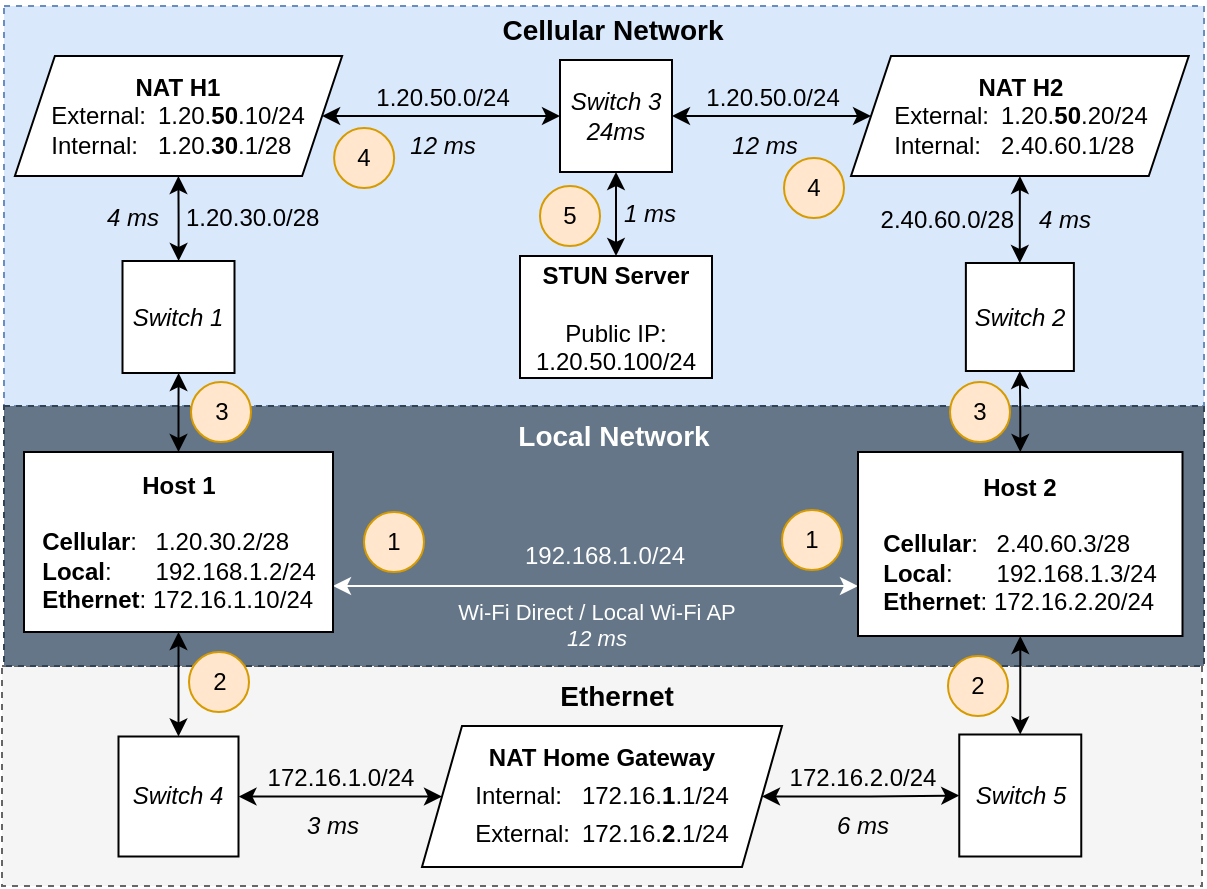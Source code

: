 <mxfile version="24.5.3" type="device">
  <diagram name="Page-1" id="y4iI3hgSICkqScUBPNSd">
    <mxGraphModel dx="731" dy="430" grid="1" gridSize="10" guides="1" tooltips="1" connect="1" arrows="1" fold="1" page="1" pageScale="1" pageWidth="850" pageHeight="1100" math="0" shadow="0">
      <root>
        <mxCell id="0" />
        <mxCell id="1" parent="0" />
        <mxCell id="SmNu8NIOf34_sHcW9DfF-14" value="" style="rounded=0;whiteSpace=wrap;html=1;fillColor=#dae8fc;strokeColor=#6c8ebf;dashed=1;" parent="1" vertex="1">
          <mxGeometry x="41" y="43" width="600" height="200" as="geometry" />
        </mxCell>
        <mxCell id="GLpNUh4EjLzfNGVoxBfr-5" value="" style="rounded=0;whiteSpace=wrap;html=1;fillColor=#f5f5f5;strokeColor=#666666;dashed=1;fontColor=#333333;" parent="1" vertex="1">
          <mxGeometry x="40" y="373" width="600" height="110" as="geometry" />
        </mxCell>
        <mxCell id="GLpNUh4EjLzfNGVoxBfr-4" value="1 ms" style="endArrow=classic;startArrow=classic;html=1;rounded=0;labelBackgroundColor=none;fontSize=12;labelPosition=right;verticalLabelPosition=middle;align=left;verticalAlign=middle;spacingLeft=2;fontStyle=2" parent="1" source="osuqztLtwwRmlJ5mbBu6-2" target="GLpNUh4EjLzfNGVoxBfr-1" edge="1">
          <mxGeometry width="50" height="50" relative="1" as="geometry">
            <mxPoint x="341" y="123" as="sourcePoint" />
            <mxPoint x="320" y="177" as="targetPoint" />
          </mxGeometry>
        </mxCell>
        <mxCell id="SmNu8NIOf34_sHcW9DfF-10" value="" style="rounded=0;whiteSpace=wrap;html=1;dashed=1;fillColor=#647687;fontColor=#ffffff;strokeColor=#314354;" parent="1" vertex="1">
          <mxGeometry x="41" y="243" width="600" height="130" as="geometry" />
        </mxCell>
        <mxCell id="dAWpfGcIbrJBMm8bUemz-1" value="&lt;div&gt;&lt;span style=&quot;background-color: initial;&quot;&gt;Wi-Fi Direct / Local Wi-Fi AP&lt;/span&gt;&lt;br&gt;&lt;/div&gt;&lt;div&gt;&lt;span style=&quot;background-color: initial;&quot;&gt;&lt;i&gt;12 ms&lt;/i&gt;&lt;/span&gt;&lt;/div&gt;" style="edgeStyle=orthogonalEdgeStyle;rounded=0;orthogonalLoop=1;jettySize=auto;html=1;startArrow=classic;startFill=1;strokeWidth=1;labelBackgroundColor=none;verticalAlign=top;fontColor=#FFFFFF;strokeColor=#FFFFFF;" parent="1" source="1q6Hv9pTBFsrhWVItdsr-1" target="1q6Hv9pTBFsrhWVItdsr-8" edge="1">
          <mxGeometry relative="1" as="geometry">
            <Array as="points">
              <mxPoint x="331" y="333" />
              <mxPoint x="331" y="333" />
            </Array>
          </mxGeometry>
        </mxCell>
        <mxCell id="1q6Hv9pTBFsrhWVItdsr-1" value="&lt;div&gt;&lt;b&gt;Host 1&lt;/b&gt;&lt;br&gt;&lt;/div&gt;&lt;div&gt;&lt;b&gt;&lt;br&gt;&lt;/b&gt;&lt;/div&gt;&lt;div style=&quot;text-align: left;&quot;&gt;&lt;span style=&quot;background-color: rgb(255, 255, 255);&quot;&gt;&lt;b style=&quot;&quot;&gt;Cellular&lt;/b&gt;:&lt;span style=&quot;white-space: pre;&quot;&gt;&#x9;&lt;/span&gt;&amp;nbsp;1.20.30.2/28&lt;br&gt;&lt;/span&gt;&lt;/div&gt;&lt;div style=&quot;text-align: left;&quot;&gt;&lt;font style=&quot;background-color: rgb(255, 255, 255);&quot;&gt;&lt;b&gt;Local&lt;/b&gt;:&lt;span style=&quot;white-space: pre;&quot;&gt;&#x9;&lt;/span&gt;&amp;nbsp;192.168.1.2/24&lt;/font&gt;&lt;/div&gt;&lt;div style=&quot;text-align: left;&quot;&gt;&lt;font style=&quot;background-color: rgb(255, 255, 255);&quot;&gt;&lt;b&gt;Ethernet&lt;/b&gt;: 172.16.1.10/24&lt;/font&gt;&lt;br&gt;&lt;/div&gt;" style="rounded=0;whiteSpace=wrap;html=1;" parent="1" vertex="1">
          <mxGeometry x="51" y="266" width="154.5" height="90" as="geometry" />
        </mxCell>
        <mxCell id="SmNu8NIOf34_sHcW9DfF-6" value="" style="edgeStyle=orthogonalEdgeStyle;rounded=0;orthogonalLoop=1;jettySize=auto;html=1;startArrow=classic;startFill=1;" parent="1" source="1q6Hv9pTBFsrhWVItdsr-8" target="SmNu8NIOf34_sHcW9DfF-5" edge="1">
          <mxGeometry relative="1" as="geometry" />
        </mxCell>
        <mxCell id="1q6Hv9pTBFsrhWVItdsr-8" value="&lt;div&gt;&lt;b&gt;Host 2&lt;/b&gt;&lt;br&gt;&lt;/div&gt;&lt;div&gt;&lt;b&gt;&lt;br&gt;&lt;/b&gt;&lt;/div&gt;&lt;div style=&quot;text-align: left;&quot;&gt;&lt;b&gt;Cellular&lt;/b&gt;: &lt;span style=&quot;white-space: pre;&quot;&gt;&#x9;&lt;/span&gt;&amp;nbsp;2.40.60.3/28&lt;/div&gt;&lt;div style=&quot;text-align: left;&quot;&gt;&lt;b&gt;Local&lt;/b&gt;:&lt;span style=&quot;white-space: pre;&quot;&gt;&#x9;&lt;/span&gt;&amp;nbsp;192.168.1.3/24&lt;br&gt;&lt;/div&gt;&lt;div style=&quot;text-align: left;&quot;&gt;&lt;b&gt;Ethernet&lt;/b&gt;: 172.16.2.20/24&lt;br&gt;&lt;/div&gt;" style="whiteSpace=wrap;html=1;" parent="1" vertex="1">
          <mxGeometry x="468" y="266" width="162.25" height="92" as="geometry" />
        </mxCell>
        <mxCell id="SmNu8NIOf34_sHcW9DfF-4" value="&lt;span style=&quot;color: rgb(0, 0, 0); font-family: Helvetica; font-size: 12px; font-style: normal; font-variant-ligatures: normal; font-variant-caps: normal; font-weight: 400; letter-spacing: normal; orphans: 2; text-align: center; text-indent: 0px; text-transform: none; widows: 2; word-spacing: 0px; -webkit-text-stroke-width: 0px; white-space: nowrap; text-decoration-thickness: initial; text-decoration-style: initial; text-decoration-color: initial; float: none; display: inline !important;&quot;&gt;1.20.30.0/28&lt;/span&gt;" style="edgeStyle=orthogonalEdgeStyle;rounded=0;orthogonalLoop=1;jettySize=auto;html=1;startArrow=classic;startFill=1;labelPosition=right;verticalLabelPosition=middle;align=left;verticalAlign=middle;fontSize=12;labelBackgroundColor=none;spacingLeft=2;" parent="1" source="SmNu8NIOf34_sHcW9DfF-1" target="LdGIRn7fnYtvc6lBNHT6-3" edge="1">
          <mxGeometry relative="1" as="geometry">
            <mxPoint x="121" y="147.0" as="targetPoint" />
          </mxGeometry>
        </mxCell>
        <mxCell id="SmNu8NIOf34_sHcW9DfF-1" value="&lt;i&gt;Switch 1&lt;/i&gt;" style="whiteSpace=wrap;html=1;aspect=fixed;" parent="1" vertex="1">
          <mxGeometry x="100.25" y="170.5" width="56" height="56" as="geometry" />
        </mxCell>
        <mxCell id="HeIuiyx35pgXJjmiXsRd-1" value="&lt;span style=&quot;color: rgb(0, 0, 0); font-family: Helvetica; font-size: 12px; font-style: normal; font-variant-ligatures: normal; font-variant-caps: normal; font-weight: 400; letter-spacing: normal; orphans: 2; text-align: center; text-indent: 0px; text-transform: none; widows: 2; word-spacing: 0px; -webkit-text-stroke-width: 0px; white-space: nowrap; text-decoration-thickness: initial; text-decoration-style: initial; text-decoration-color: initial; float: none; display: inline !important;&quot;&gt;1.20.50.0/24&lt;/span&gt;" style="edgeStyle=orthogonalEdgeStyle;rounded=0;orthogonalLoop=1;jettySize=auto;html=1;startArrow=classic;startFill=1;strokeColor=#000000;strokeWidth=1;labelBackgroundColor=none;verticalAlign=bottom;fontSize=12;" parent="1" source="osuqztLtwwRmlJ5mbBu6-2" target="LdGIRn7fnYtvc6lBNHT6-2" edge="1">
          <mxGeometry relative="1" as="geometry">
            <mxPoint x="521.75" y="100" as="targetPoint" />
          </mxGeometry>
        </mxCell>
        <mxCell id="SmNu8NIOf34_sHcW9DfF-8" value="&lt;span style=&quot;color: rgb(0, 0, 0); font-family: Helvetica; font-size: 12px; font-style: normal; font-variant-ligatures: normal; font-variant-caps: normal; font-weight: 400; letter-spacing: normal; orphans: 2; text-align: center; text-indent: 0px; text-transform: none; widows: 2; word-spacing: 0px; -webkit-text-stroke-width: 0px; white-space: nowrap; text-decoration-thickness: initial; text-decoration-style: initial; text-decoration-color: initial; float: none; display: inline !important;&quot;&gt;2.40.60.0/28&lt;/span&gt;" style="edgeStyle=orthogonalEdgeStyle;rounded=0;orthogonalLoop=1;jettySize=auto;html=1;startArrow=classic;startFill=1;fontSize=12;labelPosition=left;verticalLabelPosition=middle;align=right;verticalAlign=middle;spacingRight=2;labelBackgroundColor=none;" parent="1" source="SmNu8NIOf34_sHcW9DfF-5" target="LdGIRn7fnYtvc6lBNHT6-2" edge="1">
          <mxGeometry relative="1" as="geometry">
            <mxPoint x="571.25" y="150" as="targetPoint" />
          </mxGeometry>
        </mxCell>
        <mxCell id="SmNu8NIOf34_sHcW9DfF-5" value="&lt;i&gt;Switch 2&lt;/i&gt;" style="whiteSpace=wrap;html=1;aspect=fixed;" parent="1" vertex="1">
          <mxGeometry x="521.94" y="171.5" width="54" height="54" as="geometry" />
        </mxCell>
        <mxCell id="SmNu8NIOf34_sHcW9DfF-11" value="Local Network" style="text;html=1;strokeColor=none;fillColor=none;align=center;verticalAlign=middle;whiteSpace=wrap;rounded=0;fontStyle=1;fontSize=14;fontColor=#FFFFFF;" parent="1" vertex="1">
          <mxGeometry x="274" y="243" width="144" height="30" as="geometry" />
        </mxCell>
        <mxCell id="SmNu8NIOf34_sHcW9DfF-15" value="Cellular Network" style="text;html=1;strokeColor=none;fillColor=none;align=center;verticalAlign=middle;whiteSpace=wrap;rounded=0;fontStyle=1;fontSize=14;" parent="1" vertex="1">
          <mxGeometry x="223" y="40" width="245" height="30" as="geometry" />
        </mxCell>
        <mxCell id="GLpNUh4EjLzfNGVoxBfr-1" value="&lt;div&gt;&lt;b&gt;STUN Server&lt;/b&gt;&lt;/div&gt;&lt;div&gt;&lt;br&gt;&lt;/div&gt;&lt;div&gt;Public IP:&lt;/div&gt;&lt;div&gt;1.20.50.100/24&lt;br&gt;&lt;/div&gt;" style="rounded=0;whiteSpace=wrap;html=1;" parent="1" vertex="1">
          <mxGeometry x="299" y="168" width="96" height="61" as="geometry" />
        </mxCell>
        <mxCell id="GLpNUh4EjLzfNGVoxBfr-9" value="&lt;span style=&quot;color: rgb(0, 0, 0); font-family: Helvetica; font-size: 12px; font-style: normal; font-variant-ligatures: normal; font-variant-caps: normal; font-weight: 400; letter-spacing: normal; orphans: 2; text-align: center; text-indent: 0px; text-transform: none; widows: 2; word-spacing: 0px; -webkit-text-stroke-width: 0px; white-space: nowrap; text-decoration-thickness: initial; text-decoration-style: initial; text-decoration-color: initial; float: none; display: inline !important;&quot;&gt;172.16.1.0/24&lt;/span&gt;" style="edgeStyle=orthogonalEdgeStyle;rounded=0;orthogonalLoop=1;jettySize=auto;html=1;startArrow=classic;startFill=1;labelBackgroundColor=none;verticalAlign=bottom;" parent="1" source="GLpNUh4EjLzfNGVoxBfr-6" target="LdGIRn7fnYtvc6lBNHT6-1" edge="1">
          <mxGeometry relative="1" as="geometry">
            <mxPoint x="298.12" y="438.75" as="targetPoint" />
          </mxGeometry>
        </mxCell>
        <mxCell id="GLpNUh4EjLzfNGVoxBfr-6" value="&lt;i&gt;Switch 4&lt;/i&gt;" style="whiteSpace=wrap;html=1;aspect=fixed;" parent="1" vertex="1">
          <mxGeometry x="98.25" y="408.25" width="60" height="60" as="geometry" />
        </mxCell>
        <mxCell id="GLpNUh4EjLzfNGVoxBfr-7" value="&lt;i&gt;Switch 5&lt;/i&gt;" style="whiteSpace=wrap;html=1;aspect=fixed;" parent="1" vertex="1">
          <mxGeometry x="518.63" y="407.25" width="61" height="61" as="geometry" />
        </mxCell>
        <mxCell id="GLpNUh4EjLzfNGVoxBfr-10" style="edgeStyle=orthogonalEdgeStyle;rounded=0;orthogonalLoop=1;jettySize=auto;html=1;entryX=0.5;entryY=0;entryDx=0;entryDy=0;startArrow=classic;startFill=1;" parent="1" source="1q6Hv9pTBFsrhWVItdsr-8" target="GLpNUh4EjLzfNGVoxBfr-7" edge="1">
          <mxGeometry relative="1" as="geometry" />
        </mxCell>
        <mxCell id="GLpNUh4EjLzfNGVoxBfr-8" style="edgeStyle=orthogonalEdgeStyle;rounded=0;orthogonalLoop=1;jettySize=auto;html=1;entryX=0.5;entryY=0;entryDx=0;entryDy=0;startArrow=classic;startFill=1;" parent="1" source="1q6Hv9pTBFsrhWVItdsr-1" target="GLpNUh4EjLzfNGVoxBfr-6" edge="1">
          <mxGeometry relative="1" as="geometry" />
        </mxCell>
        <mxCell id="GLpNUh4EjLzfNGVoxBfr-11" value="&lt;div style=&quot;font-size: 14px;&quot;&gt;Ethernet&lt;/div&gt;" style="text;html=1;align=center;verticalAlign=middle;resizable=0;points=[];autosize=1;strokeColor=none;fillColor=none;fontStyle=1;fontSize=14;" parent="1" vertex="1">
          <mxGeometry x="307" y="373" width="80" height="30" as="geometry" />
        </mxCell>
        <mxCell id="GLpNUh4EjLzfNGVoxBfr-14" value="&lt;span style=&quot;color: rgb(0, 0, 0); font-family: Helvetica; font-size: 12px; font-style: normal; font-variant-ligatures: normal; font-variant-caps: normal; font-weight: 400; letter-spacing: normal; orphans: 2; text-align: center; text-indent: 0px; text-transform: none; widows: 2; word-spacing: 0px; -webkit-text-stroke-width: 0px; white-space: nowrap; text-decoration-thickness: initial; text-decoration-style: initial; text-decoration-color: initial; float: none; display: inline !important;&quot;&gt;172.16.2.0/24&lt;/span&gt;" style="edgeStyle=orthogonalEdgeStyle;rounded=0;orthogonalLoop=1;jettySize=auto;html=1;entryX=0;entryY=0.5;entryDx=0;entryDy=0;startArrow=classic;startFill=1;labelBackgroundColor=none;verticalAlign=bottom;" parent="1" source="LdGIRn7fnYtvc6lBNHT6-1" target="GLpNUh4EjLzfNGVoxBfr-7" edge="1">
          <mxGeometry relative="1" as="geometry">
            <mxPoint x="394.12" y="438.75" as="sourcePoint" />
          </mxGeometry>
        </mxCell>
        <mxCell id="GLpNUh4EjLzfNGVoxBfr-17" value="192.168.1.0/24" style="text;html=1;align=center;verticalAlign=middle;resizable=0;points=[];autosize=1;strokeColor=none;fillColor=none;fontColor=#FFFFFF;" parent="1" vertex="1">
          <mxGeometry x="291" y="303" width="100" height="30" as="geometry" />
        </mxCell>
        <mxCell id="osuqztLtwwRmlJ5mbBu6-3" value="&lt;span style=&quot;color: rgb(0, 0, 0); font-family: Helvetica; font-size: 12px; font-style: normal; font-variant-ligatures: normal; font-variant-caps: normal; font-weight: 400; letter-spacing: normal; orphans: 2; text-align: center; text-indent: 0px; text-transform: none; widows: 2; word-spacing: 0px; -webkit-text-stroke-width: 0px; white-space: nowrap; text-decoration-thickness: initial; text-decoration-style: initial; text-decoration-color: initial; float: none; display: inline !important;&quot;&gt;1.20.50.0/24&lt;/span&gt;" style="edgeStyle=orthogonalEdgeStyle;rounded=0;orthogonalLoop=1;jettySize=auto;html=1;entryX=0;entryY=0.5;entryDx=0;entryDy=0;startArrow=classic;startFill=1;strokeColor=#000000;strokeWidth=1;labelBackgroundColor=none;verticalAlign=bottom;fontSize=12;" parent="1" source="LdGIRn7fnYtvc6lBNHT6-3" target="osuqztLtwwRmlJ5mbBu6-2" edge="1">
          <mxGeometry relative="1" as="geometry">
            <mxPoint x="166.5" y="100.0" as="sourcePoint" />
            <mxPoint x="522" y="100" as="targetPoint" />
          </mxGeometry>
        </mxCell>
        <mxCell id="osuqztLtwwRmlJ5mbBu6-2" value="&lt;i&gt;Switch 3&lt;/i&gt;&lt;div&gt;&lt;i&gt;24ms&lt;/i&gt;&lt;/div&gt;" style="whiteSpace=wrap;html=1;aspect=fixed;" parent="1" vertex="1">
          <mxGeometry x="319" y="70" width="56" height="56" as="geometry" />
        </mxCell>
        <mxCell id="bShd9KSmQWB6PqHD8nvQ-1" value="1" style="ellipse;whiteSpace=wrap;html=1;fillColor=#ffe6cc;strokeColor=#d79b00;" parent="1" vertex="1">
          <mxGeometry x="221" y="296" width="30" height="30" as="geometry" />
        </mxCell>
        <mxCell id="bShd9KSmQWB6PqHD8nvQ-2" value="2" style="ellipse;whiteSpace=wrap;html=1;fillColor=#ffe6cc;strokeColor=#d79b00;" parent="1" vertex="1">
          <mxGeometry x="133.5" y="366" width="30" height="30" as="geometry" />
        </mxCell>
        <mxCell id="bShd9KSmQWB6PqHD8nvQ-3" value="3" style="ellipse;whiteSpace=wrap;html=1;fillColor=#ffe6cc;strokeColor=#d79b00;" parent="1" vertex="1">
          <mxGeometry x="134.5" y="231" width="30" height="30" as="geometry" />
        </mxCell>
        <mxCell id="bShd9KSmQWB6PqHD8nvQ-4" value="3" style="ellipse;whiteSpace=wrap;html=1;fillColor=#ffe6cc;strokeColor=#d79b00;" parent="1" vertex="1">
          <mxGeometry x="514" y="231" width="30" height="30" as="geometry" />
        </mxCell>
        <mxCell id="bShd9KSmQWB6PqHD8nvQ-5" value="2" style="ellipse;whiteSpace=wrap;html=1;fillColor=#ffe6cc;strokeColor=#d79b00;" parent="1" vertex="1">
          <mxGeometry x="513" y="368" width="30" height="30" as="geometry" />
        </mxCell>
        <mxCell id="bShd9KSmQWB6PqHD8nvQ-6" value="1" style="ellipse;whiteSpace=wrap;html=1;fillColor=#ffe6cc;strokeColor=#d79b00;" parent="1" vertex="1">
          <mxGeometry x="430" y="295" width="30" height="30" as="geometry" />
        </mxCell>
        <mxCell id="LdGIRn7fnYtvc6lBNHT6-1" value="&lt;div style=&quot;color: rgb(51, 51, 51); font-family: &amp;quot;Droid Sans Mono&amp;quot;, &amp;quot;monospace&amp;quot;, monospace; font-size: 14px; line-height: 19px; white-space: pre;&quot;&gt;&lt;div style=&quot;color: rgb(0, 0, 0); font-family: Helvetica; font-size: 12px; white-space: normal;&quot;&gt;&lt;b&gt;NAT&amp;nbsp;&lt;/b&gt;&lt;b style=&quot;background-color: initial;&quot;&gt;Home Gateway&lt;/b&gt;&lt;br&gt;&lt;/div&gt;&lt;div style=&quot;text-align: left; color: rgb(0, 0, 0); font-family: Helvetica; font-size: 12px; white-space: normal;&quot;&gt;Internal:&lt;span style=&quot;white-space: pre;&quot;&gt;&#x9;&lt;/span&gt;&lt;span style=&quot;background-color: initial;&quot;&gt;172.16.&lt;b&gt;1&lt;/b&gt;.1/24&lt;/span&gt;&lt;/div&gt;&lt;div style=&quot;text-align: left; color: rgb(0, 0, 0); font-family: Helvetica; font-size: 12px; white-space: normal;&quot;&gt;&lt;span style=&quot;background-color: initial;&quot;&gt;External:&lt;span style=&quot;white-space: pre;&quot;&gt;&#x9;&lt;/span&gt;&lt;/span&gt;&lt;span style=&quot;background-color: initial;&quot;&gt;172.16.&lt;b&gt;2&lt;/b&gt;.1/24&lt;/span&gt;&lt;/div&gt;&lt;/div&gt;" style="shape=parallelogram;perimeter=parallelogramPerimeter;whiteSpace=wrap;html=1;fixedSize=1;labelBackgroundColor=none;" parent="1" vertex="1">
          <mxGeometry x="250" y="403" width="180" height="70.5" as="geometry" />
        </mxCell>
        <mxCell id="SmNu8NIOf34_sHcW9DfF-2" value="" style="edgeStyle=orthogonalEdgeStyle;rounded=0;orthogonalLoop=1;jettySize=auto;html=1;startArrow=classic;startFill=1;" parent="1" source="1q6Hv9pTBFsrhWVItdsr-1" target="SmNu8NIOf34_sHcW9DfF-1" edge="1">
          <mxGeometry relative="1" as="geometry" />
        </mxCell>
        <mxCell id="LdGIRn7fnYtvc6lBNHT6-2" value="&lt;b style=&quot;forced-color-adjust: none; color: rgb(0, 0, 0); font-family: Helvetica; font-size: 12px; font-style: normal; font-variant-ligatures: normal; font-variant-caps: normal; letter-spacing: normal; orphans: 2; text-align: center; text-indent: 0px; text-transform: none; widows: 2; word-spacing: 0px; -webkit-text-stroke-width: 0px; white-space: normal; text-decoration-thickness: initial; text-decoration-style: initial; text-decoration-color: initial;&quot;&gt;NAT H2&lt;/b&gt;&lt;br style=&quot;forced-color-adjust: none; color: rgb(0, 0, 0); font-family: Helvetica; font-size: 12px; font-style: normal; font-variant-ligatures: normal; font-variant-caps: normal; font-weight: 400; letter-spacing: normal; orphans: 2; text-align: center; text-indent: 0px; text-transform: none; widows: 2; word-spacing: 0px; -webkit-text-stroke-width: 0px; white-space: normal; text-decoration-thickness: initial; text-decoration-style: initial; text-decoration-color: initial;&quot;&gt;&lt;div style=&quot;text-align: left; forced-color-adjust: none; color: rgb(0, 0, 0); font-family: Helvetica; font-size: 12px; font-style: normal; font-variant-ligatures: normal; font-variant-caps: normal; font-weight: 400; letter-spacing: normal; orphans: 2; text-indent: 0px; text-transform: none; widows: 2; word-spacing: 0px; -webkit-text-stroke-width: 0px; white-space: normal; text-decoration-thickness: initial; text-decoration-style: initial; text-decoration-color: initial;&quot;&gt;&lt;span style=&quot;background-color: initial;&quot;&gt;External:&lt;span style=&quot;white-space: pre;&quot;&gt;&#x9;&lt;/span&gt;1.20.&lt;/span&gt;&lt;b style=&quot;background-color: initial;&quot;&gt;50&lt;/b&gt;&lt;span style=&quot;background-color: initial;&quot;&gt;.20/24&lt;/span&gt;&lt;br&gt;&lt;/div&gt;&lt;div style=&quot;text-align: left; forced-color-adjust: none; color: rgb(0, 0, 0); font-family: Helvetica; font-size: 12px; font-style: normal; font-variant-ligatures: normal; font-variant-caps: normal; font-weight: 400; letter-spacing: normal; orphans: 2; text-indent: 0px; text-transform: none; widows: 2; word-spacing: 0px; -webkit-text-stroke-width: 0px; white-space: normal; text-decoration-thickness: initial; text-decoration-style: initial; text-decoration-color: initial;&quot;&gt;&lt;div&gt;Internal:&lt;span style=&quot;white-space: pre;&quot;&gt;&#x9;&lt;/span&gt;2.40.60.1/28&lt;/div&gt;&lt;/div&gt;" style="shape=parallelogram;perimeter=parallelogramPerimeter;whiteSpace=wrap;html=1;fixedSize=1;" parent="1" vertex="1">
          <mxGeometry x="464.51" y="68" width="168.87" height="60" as="geometry" />
        </mxCell>
        <mxCell id="LdGIRn7fnYtvc6lBNHT6-3" value="&lt;b&gt;NAT H1&lt;/b&gt;&lt;br&gt;&lt;div style=&quot;text-align: left;&quot;&gt;&lt;span style=&quot;background-color: initial;&quot;&gt;External:&lt;/span&gt;&lt;span style=&quot;background-color: initial; white-space: pre;&quot;&gt;&#x9;&lt;/span&gt;&lt;span style=&quot;background-color: initial;&quot;&gt;1.20.&lt;/span&gt;&lt;b style=&quot;background-color: initial;&quot;&gt;50&lt;/b&gt;&lt;span style=&quot;background-color: initial;&quot;&gt;.10/24&lt;/span&gt;&lt;br&gt;&lt;/div&gt;&lt;div style=&quot;text-align: left;&quot;&gt;Internal:&lt;span style=&quot;white-space: pre;&quot;&gt;&#x9;&lt;/span&gt;1.20.&lt;b&gt;30&lt;/b&gt;.1/28&lt;span style=&quot;background-color: initial;&quot;&gt;&lt;br&gt;&lt;/span&gt;&lt;/div&gt;" style="shape=parallelogram;perimeter=parallelogramPerimeter;whiteSpace=wrap;html=1;fixedSize=1;" parent="1" vertex="1">
          <mxGeometry x="46.44" y="68" width="163.62" height="60" as="geometry" />
        </mxCell>
        <mxCell id="LdGIRn7fnYtvc6lBNHT6-4" value="5" style="ellipse;whiteSpace=wrap;html=1;fillColor=#ffe6cc;strokeColor=#d79b00;" parent="1" vertex="1">
          <mxGeometry x="309" y="133" width="30" height="30" as="geometry" />
        </mxCell>
        <mxCell id="LdGIRn7fnYtvc6lBNHT6-5" value="4" style="ellipse;whiteSpace=wrap;html=1;fillColor=#ffe6cc;strokeColor=#d79b00;" parent="1" vertex="1">
          <mxGeometry x="206.06" y="104" width="30" height="30" as="geometry" />
        </mxCell>
        <mxCell id="LdGIRn7fnYtvc6lBNHT6-6" value="4" style="ellipse;whiteSpace=wrap;html=1;fillColor=#ffe6cc;strokeColor=#d79b00;" parent="1" vertex="1">
          <mxGeometry x="431" y="119" width="30" height="30" as="geometry" />
        </mxCell>
        <mxCell id="LdGIRn7fnYtvc6lBNHT6-8" value="3 ms" style="text;html=1;align=center;verticalAlign=middle;resizable=0;points=[];autosize=1;strokeColor=none;fillColor=none;fontStyle=2" parent="1" vertex="1">
          <mxGeometry x="180" y="438.25" width="50" height="30" as="geometry" />
        </mxCell>
        <mxCell id="LdGIRn7fnYtvc6lBNHT6-9" value="6 ms" style="text;html=1;align=center;verticalAlign=middle;resizable=0;points=[];autosize=1;strokeColor=none;fillColor=none;fontStyle=2" parent="1" vertex="1">
          <mxGeometry x="445" y="438.25" width="50" height="30" as="geometry" />
        </mxCell>
        <mxCell id="LdGIRn7fnYtvc6lBNHT6-11" value="4 ms" style="text;html=1;align=center;verticalAlign=middle;resizable=0;points=[];autosize=1;strokeColor=none;fillColor=none;fontStyle=2;spacing=0;" parent="1" vertex="1">
          <mxGeometry x="80" y="139" width="50" height="20" as="geometry" />
        </mxCell>
        <mxCell id="LdGIRn7fnYtvc6lBNHT6-12" value="4 ms" style="text;html=1;align=center;verticalAlign=middle;resizable=0;points=[];autosize=1;strokeColor=none;fillColor=none;fontStyle=2;spacing=0;" parent="1" vertex="1">
          <mxGeometry x="546" y="140" width="50" height="20" as="geometry" />
        </mxCell>
        <mxCell id="LdGIRn7fnYtvc6lBNHT6-13" value="12 ms" style="text;html=1;align=center;verticalAlign=middle;resizable=0;points=[];autosize=1;strokeColor=none;fillColor=none;fontStyle=2" parent="1" vertex="1">
          <mxGeometry x="391" y="98" width="60" height="30" as="geometry" />
        </mxCell>
        <mxCell id="LdGIRn7fnYtvc6lBNHT6-14" value="12 ms" style="text;html=1;align=center;verticalAlign=middle;resizable=0;points=[];autosize=1;strokeColor=none;fillColor=none;fontStyle=2" parent="1" vertex="1">
          <mxGeometry x="230" y="98" width="60" height="30" as="geometry" />
        </mxCell>
      </root>
    </mxGraphModel>
  </diagram>
</mxfile>
